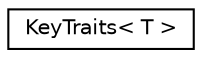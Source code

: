 digraph "Graphical Class Hierarchy"
{
  edge [fontname="Helvetica",fontsize="10",labelfontname="Helvetica",labelfontsize="10"];
  node [fontname="Helvetica",fontsize="10",shape=record];
  rankdir="LR";
  Node0 [label="KeyTraits\< T \>",height=0.2,width=0.4,color="black", fillcolor="white", style="filled",URL="$class_key_traits.html"];
}
